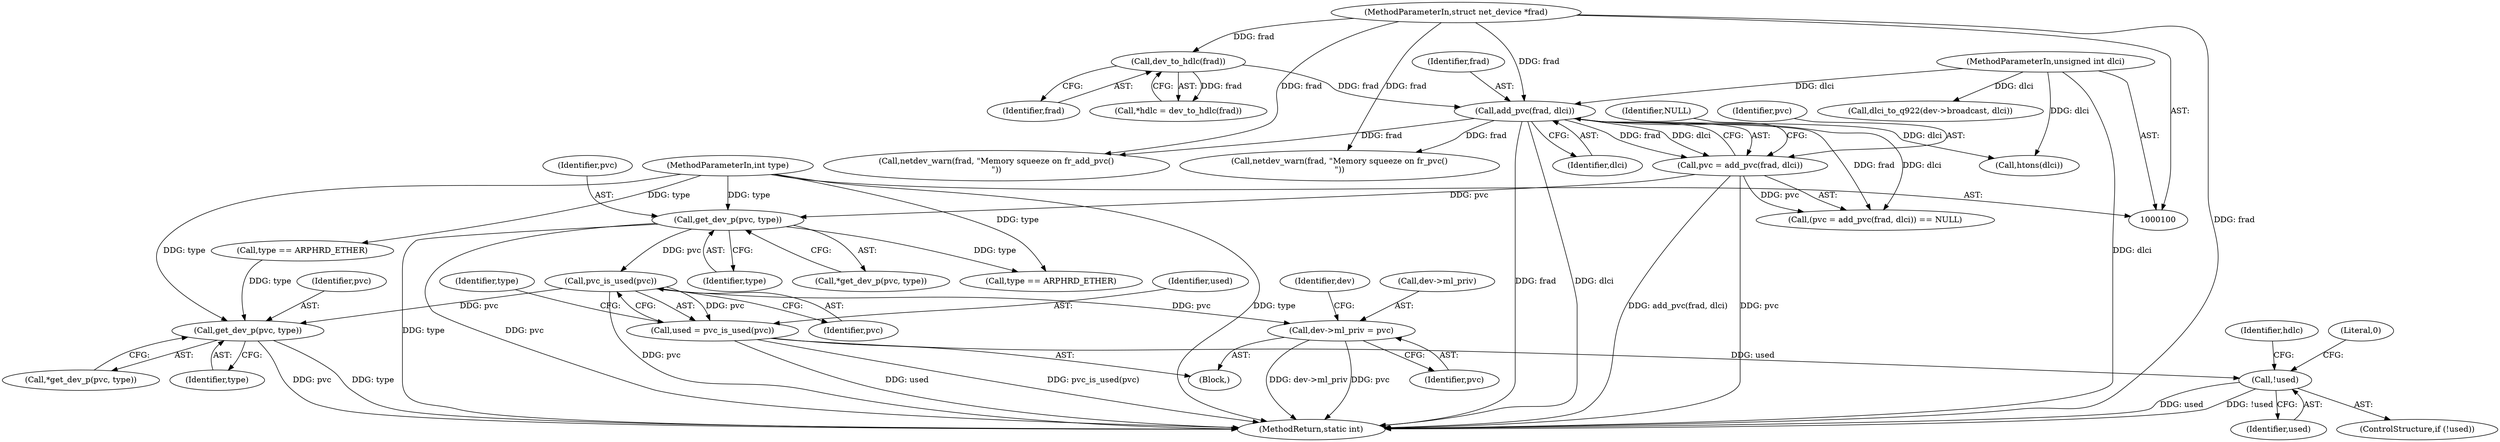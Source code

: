 digraph "0_linux_550fd08c2cebad61c548def135f67aba284c6162_6@pointer" {
"1000138" [label="(Call,pvc_is_used(pvc))"];
"1000130" [label="(Call,get_dev_p(pvc, type))"];
"1000115" [label="(Call,pvc = add_pvc(frad, dlci))"];
"1000117" [label="(Call,add_pvc(frad, dlci))"];
"1000108" [label="(Call,dev_to_hdlc(frad))"];
"1000101" [label="(MethodParameterIn,struct net_device *frad)"];
"1000102" [label="(MethodParameterIn,unsigned int dlci)"];
"1000103" [label="(MethodParameterIn,int type)"];
"1000136" [label="(Call,used = pvc_is_used(pvc))"];
"1000239" [label="(Call,!used)"];
"1000209" [label="(Call,dev->ml_priv = pvc)"];
"1000234" [label="(Call,get_dev_p(pvc, type))"];
"1000138" [label="(Call,pvc_is_used(pvc))"];
"1000104" [label="(Block,)"];
"1000236" [label="(Identifier,type)"];
"1000233" [label="(Call,*get_dev_p(pvc, type))"];
"1000255" [label="(MethodReturn,static int)"];
"1000114" [label="(Call,(pvc = add_pvc(frad, dlci)) == NULL)"];
"1000239" [label="(Call,!used)"];
"1000132" [label="(Identifier,type)"];
"1000234" [label="(Call,get_dev_p(pvc, type))"];
"1000130" [label="(Call,get_dev_p(pvc, type))"];
"1000103" [label="(MethodParameterIn,int type)"];
"1000106" [label="(Call,*hdlc = dev_to_hdlc(frad))"];
"1000115" [label="(Call,pvc = add_pvc(frad, dlci))"];
"1000245" [label="(Identifier,hdlc)"];
"1000235" [label="(Identifier,pvc)"];
"1000116" [label="(Identifier,pvc)"];
"1000129" [label="(Call,*get_dev_p(pvc, type))"];
"1000122" [label="(Call,netdev_warn(frad, \"Memory squeeze on fr_add_pvc()\n\"))"];
"1000131" [label="(Identifier,pvc)"];
"1000238" [label="(ControlStructure,if (!used))"];
"1000101" [label="(MethodParameterIn,struct net_device *frad)"];
"1000161" [label="(Call,netdev_warn(frad, \"Memory squeeze on fr_pvc()\n\"))"];
"1000137" [label="(Identifier,used)"];
"1000118" [label="(Identifier,frad)"];
"1000209" [label="(Call,dev->ml_priv = pvc)"];
"1000102" [label="(MethodParameterIn,unsigned int dlci)"];
"1000136" [label="(Call,used = pvc_is_used(pvc))"];
"1000188" [label="(Call,dlci_to_q922(dev->broadcast, dlci))"];
"1000210" [label="(Call,dev->ml_priv)"];
"1000119" [label="(Identifier,dlci)"];
"1000120" [label="(Identifier,NULL)"];
"1000142" [label="(Identifier,type)"];
"1000139" [label="(Identifier,pvc)"];
"1000117" [label="(Call,add_pvc(frad, dlci))"];
"1000213" [label="(Identifier,pvc)"];
"1000109" [label="(Identifier,frad)"];
"1000217" [label="(Identifier,dev)"];
"1000108" [label="(Call,dev_to_hdlc(frad))"];
"1000141" [label="(Call,type == ARPHRD_ETHER)"];
"1000254" [label="(Literal,0)"];
"1000240" [label="(Identifier,used)"];
"1000186" [label="(Call,htons(dlci))"];
"1000170" [label="(Call,type == ARPHRD_ETHER)"];
"1000138" -> "1000136"  [label="AST: "];
"1000138" -> "1000139"  [label="CFG: "];
"1000139" -> "1000138"  [label="AST: "];
"1000136" -> "1000138"  [label="CFG: "];
"1000138" -> "1000255"  [label="DDG: pvc"];
"1000138" -> "1000136"  [label="DDG: pvc"];
"1000130" -> "1000138"  [label="DDG: pvc"];
"1000138" -> "1000209"  [label="DDG: pvc"];
"1000138" -> "1000234"  [label="DDG: pvc"];
"1000130" -> "1000129"  [label="AST: "];
"1000130" -> "1000132"  [label="CFG: "];
"1000131" -> "1000130"  [label="AST: "];
"1000132" -> "1000130"  [label="AST: "];
"1000129" -> "1000130"  [label="CFG: "];
"1000130" -> "1000255"  [label="DDG: type"];
"1000130" -> "1000255"  [label="DDG: pvc"];
"1000115" -> "1000130"  [label="DDG: pvc"];
"1000103" -> "1000130"  [label="DDG: type"];
"1000130" -> "1000141"  [label="DDG: type"];
"1000115" -> "1000114"  [label="AST: "];
"1000115" -> "1000117"  [label="CFG: "];
"1000116" -> "1000115"  [label="AST: "];
"1000117" -> "1000115"  [label="AST: "];
"1000120" -> "1000115"  [label="CFG: "];
"1000115" -> "1000255"  [label="DDG: add_pvc(frad, dlci)"];
"1000115" -> "1000255"  [label="DDG: pvc"];
"1000115" -> "1000114"  [label="DDG: pvc"];
"1000117" -> "1000115"  [label="DDG: frad"];
"1000117" -> "1000115"  [label="DDG: dlci"];
"1000117" -> "1000119"  [label="CFG: "];
"1000118" -> "1000117"  [label="AST: "];
"1000119" -> "1000117"  [label="AST: "];
"1000117" -> "1000255"  [label="DDG: frad"];
"1000117" -> "1000255"  [label="DDG: dlci"];
"1000117" -> "1000114"  [label="DDG: frad"];
"1000117" -> "1000114"  [label="DDG: dlci"];
"1000108" -> "1000117"  [label="DDG: frad"];
"1000101" -> "1000117"  [label="DDG: frad"];
"1000102" -> "1000117"  [label="DDG: dlci"];
"1000117" -> "1000122"  [label="DDG: frad"];
"1000117" -> "1000161"  [label="DDG: frad"];
"1000117" -> "1000186"  [label="DDG: dlci"];
"1000108" -> "1000106"  [label="AST: "];
"1000108" -> "1000109"  [label="CFG: "];
"1000109" -> "1000108"  [label="AST: "];
"1000106" -> "1000108"  [label="CFG: "];
"1000108" -> "1000106"  [label="DDG: frad"];
"1000101" -> "1000108"  [label="DDG: frad"];
"1000101" -> "1000100"  [label="AST: "];
"1000101" -> "1000255"  [label="DDG: frad"];
"1000101" -> "1000122"  [label="DDG: frad"];
"1000101" -> "1000161"  [label="DDG: frad"];
"1000102" -> "1000100"  [label="AST: "];
"1000102" -> "1000255"  [label="DDG: dlci"];
"1000102" -> "1000186"  [label="DDG: dlci"];
"1000102" -> "1000188"  [label="DDG: dlci"];
"1000103" -> "1000100"  [label="AST: "];
"1000103" -> "1000255"  [label="DDG: type"];
"1000103" -> "1000141"  [label="DDG: type"];
"1000103" -> "1000170"  [label="DDG: type"];
"1000103" -> "1000234"  [label="DDG: type"];
"1000136" -> "1000104"  [label="AST: "];
"1000137" -> "1000136"  [label="AST: "];
"1000142" -> "1000136"  [label="CFG: "];
"1000136" -> "1000255"  [label="DDG: pvc_is_used(pvc)"];
"1000136" -> "1000255"  [label="DDG: used"];
"1000136" -> "1000239"  [label="DDG: used"];
"1000239" -> "1000238"  [label="AST: "];
"1000239" -> "1000240"  [label="CFG: "];
"1000240" -> "1000239"  [label="AST: "];
"1000245" -> "1000239"  [label="CFG: "];
"1000254" -> "1000239"  [label="CFG: "];
"1000239" -> "1000255"  [label="DDG: !used"];
"1000239" -> "1000255"  [label="DDG: used"];
"1000209" -> "1000104"  [label="AST: "];
"1000209" -> "1000213"  [label="CFG: "];
"1000210" -> "1000209"  [label="AST: "];
"1000213" -> "1000209"  [label="AST: "];
"1000217" -> "1000209"  [label="CFG: "];
"1000209" -> "1000255"  [label="DDG: dev->ml_priv"];
"1000209" -> "1000255"  [label="DDG: pvc"];
"1000234" -> "1000233"  [label="AST: "];
"1000234" -> "1000236"  [label="CFG: "];
"1000235" -> "1000234"  [label="AST: "];
"1000236" -> "1000234"  [label="AST: "];
"1000233" -> "1000234"  [label="CFG: "];
"1000234" -> "1000255"  [label="DDG: pvc"];
"1000234" -> "1000255"  [label="DDG: type"];
"1000170" -> "1000234"  [label="DDG: type"];
}
